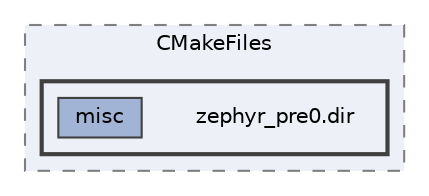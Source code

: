 digraph "build/zephyr/CMakeFiles/zephyr_pre0.dir"
{
 // LATEX_PDF_SIZE
  bgcolor="transparent";
  edge [fontname=Helvetica,fontsize=10,labelfontname=Helvetica,labelfontsize=10];
  node [fontname=Helvetica,fontsize=10,shape=box,height=0.2,width=0.4];
  compound=true
  subgraph clusterdir_948b8a6c94d9d992f64095dfa270ba5f {
    graph [ bgcolor="#edf0f7", pencolor="grey50", label="CMakeFiles", fontname=Helvetica,fontsize=10 style="filled,dashed", URL="dir_948b8a6c94d9d992f64095dfa270ba5f.html",tooltip=""]
  subgraph clusterdir_30af03facfefc7cd0d9697f97cb353e2 {
    graph [ bgcolor="#edf0f7", pencolor="grey25", label="", fontname=Helvetica,fontsize=10 style="filled,bold", URL="dir_30af03facfefc7cd0d9697f97cb353e2.html",tooltip=""]
    dir_30af03facfefc7cd0d9697f97cb353e2 [shape=plaintext, label="zephyr_pre0.dir"];
  dir_e0bd5cd423cceabaa02349f7a922a737 [label="misc", fillcolor="#a2b4d6", color="grey25", style="filled", URL="dir_e0bd5cd423cceabaa02349f7a922a737.html",tooltip=""];
  }
  }
}
